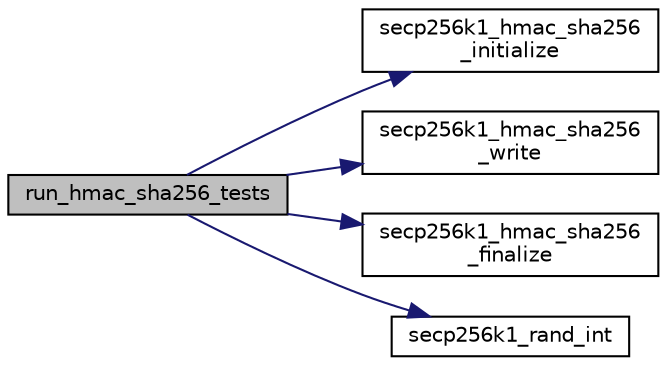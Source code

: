 digraph "run_hmac_sha256_tests"
{
  edge [fontname="Helvetica",fontsize="10",labelfontname="Helvetica",labelfontsize="10"];
  node [fontname="Helvetica",fontsize="10",shape=record];
  rankdir="LR";
  Node1209 [label="run_hmac_sha256_tests",height=0.2,width=0.4,color="black", fillcolor="grey75", style="filled", fontcolor="black"];
  Node1209 -> Node1210 [color="midnightblue",fontsize="10",style="solid",fontname="Helvetica"];
  Node1210 [label="secp256k1_hmac_sha256\l_initialize",height=0.2,width=0.4,color="black", fillcolor="white", style="filled",URL="$d7/dd7/secp256k1_2src_2hash_8h.html#abc4bd0d379fd229865df44284d5cfc3b"];
  Node1209 -> Node1211 [color="midnightblue",fontsize="10",style="solid",fontname="Helvetica"];
  Node1211 [label="secp256k1_hmac_sha256\l_write",height=0.2,width=0.4,color="black", fillcolor="white", style="filled",URL="$d7/dd7/secp256k1_2src_2hash_8h.html#a985f5f05c10dca7f592541d95c84081f"];
  Node1209 -> Node1212 [color="midnightblue",fontsize="10",style="solid",fontname="Helvetica"];
  Node1212 [label="secp256k1_hmac_sha256\l_finalize",height=0.2,width=0.4,color="black", fillcolor="white", style="filled",URL="$d7/dd7/secp256k1_2src_2hash_8h.html#a6f85fe02b7546db62cc03adb03613d16"];
  Node1209 -> Node1213 [color="midnightblue",fontsize="10",style="solid",fontname="Helvetica"];
  Node1213 [label="secp256k1_rand_int",height=0.2,width=0.4,color="black", fillcolor="white", style="filled",URL="$dd/d0b/testrand_8h.html#a2e2064cdf87588f68f4ba3131f5d9353",tooltip="Generate a pseudorandom number in the range [0..range-1]. "];
}

